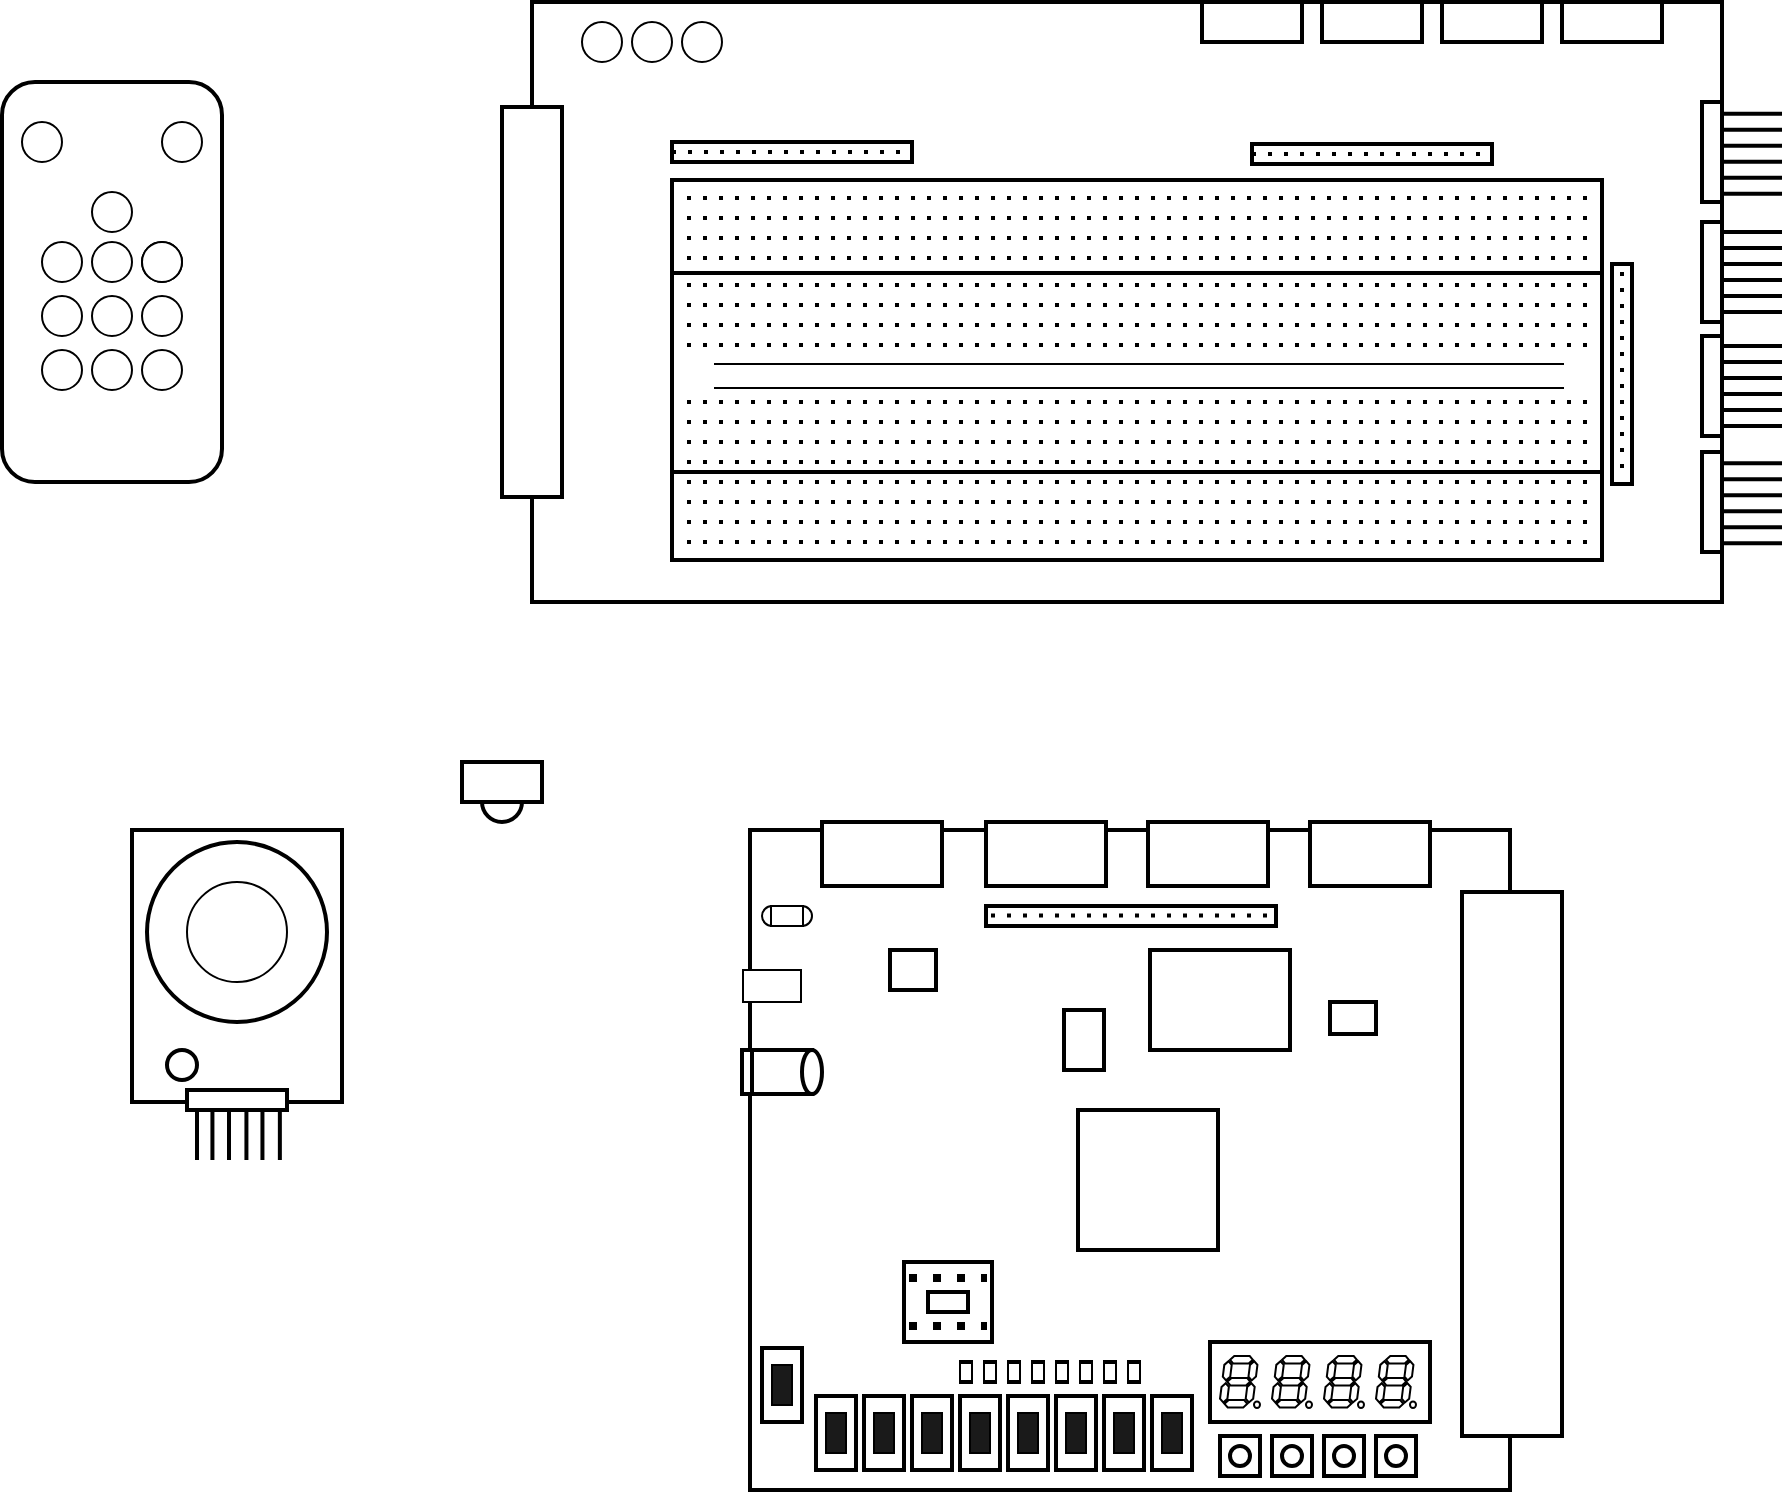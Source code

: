 <mxfile version="13.7.3" type="device" pages="4"><diagram id="9AZmnFY1PLq6B0fBrY1i" name="Components"><mxGraphModel dx="1422" dy="822" grid="1" gridSize="10" guides="1" tooltips="1" connect="1" arrows="1" fold="1" page="1" pageScale="1" pageWidth="850" pageHeight="1100" math="0" shadow="0"><root><mxCell id="0"/><mxCell id="1" parent="0"/><mxCell id="tXa_alrOoQikbZJJ1881-194" value="" style="group" parent="1" vertex="1" connectable="0"><mxGeometry x="330" y="480" width="40" height="30" as="geometry"/></mxCell><mxCell id="tXa_alrOoQikbZJJ1881-193" value="" style="ellipse;whiteSpace=wrap;html=1;aspect=fixed;strokeWidth=2;fillColor=#FFFFFF;" parent="tXa_alrOoQikbZJJ1881-194" vertex="1"><mxGeometry x="10" y="10" width="20" height="20" as="geometry"/></mxCell><mxCell id="tXa_alrOoQikbZJJ1881-192" value="" style="rounded=0;whiteSpace=wrap;html=1;strokeWidth=2;fillColor=#FFFFFF;" parent="tXa_alrOoQikbZJJ1881-194" vertex="1"><mxGeometry width="40" height="20" as="geometry"/></mxCell><mxCell id="tXa_alrOoQikbZJJ1881-195" value="" style="group" parent="1" vertex="1" connectable="0"><mxGeometry x="165" y="514" width="105" height="165" as="geometry"/></mxCell><mxCell id="tXa_alrOoQikbZJJ1881-181" value="" style="rounded=0;whiteSpace=wrap;html=1;strokeWidth=2;fillColor=#FFFFFF;" parent="tXa_alrOoQikbZJJ1881-195" vertex="1"><mxGeometry width="105" height="136" as="geometry"/></mxCell><mxCell id="tXa_alrOoQikbZJJ1881-182" value="" style="ellipse;whiteSpace=wrap;html=1;aspect=fixed;strokeWidth=2;fillColor=#FFFFFF;" parent="tXa_alrOoQikbZJJ1881-195" vertex="1"><mxGeometry x="7.5" y="6" width="90" height="90" as="geometry"/></mxCell><mxCell id="tXa_alrOoQikbZJJ1881-183" value="" style="ellipse;whiteSpace=wrap;html=1;aspect=fixed;strokeWidth=2;fillColor=#FFFFFF;" parent="tXa_alrOoQikbZJJ1881-195" vertex="1"><mxGeometry x="17.5" y="110" width="15" height="15" as="geometry"/></mxCell><mxCell id="tXa_alrOoQikbZJJ1881-186" value="" style="endArrow=none;html=1;strokeWidth=2;" parent="tXa_alrOoQikbZJJ1881-195" edge="1"><mxGeometry width="50" height="50" relative="1" as="geometry"><mxPoint x="32.5" y="165" as="sourcePoint"/><mxPoint x="32.5" y="135" as="targetPoint"/></mxGeometry></mxCell><mxCell id="tXa_alrOoQikbZJJ1881-187" value="" style="endArrow=none;html=1;strokeWidth=2;" parent="tXa_alrOoQikbZJJ1881-195" edge="1"><mxGeometry width="50" height="50" relative="1" as="geometry"><mxPoint x="40.21" y="165" as="sourcePoint"/><mxPoint x="40.21" y="135" as="targetPoint"/></mxGeometry></mxCell><mxCell id="tXa_alrOoQikbZJJ1881-188" value="" style="endArrow=none;html=1;strokeWidth=2;" parent="tXa_alrOoQikbZJJ1881-195" edge="1"><mxGeometry width="50" height="50" relative="1" as="geometry"><mxPoint x="48.5" y="165" as="sourcePoint"/><mxPoint x="48.5" y="135" as="targetPoint"/></mxGeometry></mxCell><mxCell id="tXa_alrOoQikbZJJ1881-189" value="" style="endArrow=none;html=1;strokeWidth=2;" parent="tXa_alrOoQikbZJJ1881-195" edge="1"><mxGeometry width="50" height="50" relative="1" as="geometry"><mxPoint x="57.21" y="165" as="sourcePoint"/><mxPoint x="57.21" y="135" as="targetPoint"/></mxGeometry></mxCell><mxCell id="tXa_alrOoQikbZJJ1881-190" value="" style="endArrow=none;html=1;strokeWidth=2;" parent="tXa_alrOoQikbZJJ1881-195" edge="1"><mxGeometry width="50" height="50" relative="1" as="geometry"><mxPoint x="65.22" y="165" as="sourcePoint"/><mxPoint x="65.22" y="135" as="targetPoint"/></mxGeometry></mxCell><mxCell id="tXa_alrOoQikbZJJ1881-191" value="" style="endArrow=none;html=1;strokeWidth=2;" parent="tXa_alrOoQikbZJJ1881-195" edge="1"><mxGeometry width="50" height="50" relative="1" as="geometry"><mxPoint x="73.93" y="165" as="sourcePoint"/><mxPoint x="73.93" y="135" as="targetPoint"/></mxGeometry></mxCell><mxCell id="tXa_alrOoQikbZJJ1881-184" value="" style="rounded=0;whiteSpace=wrap;html=1;strokeWidth=2;fillColor=#FFFFFF;" parent="tXa_alrOoQikbZJJ1881-195" vertex="1"><mxGeometry x="27.5" y="130" width="50" height="10" as="geometry"/></mxCell><mxCell id="Vay01E4meICxyLncu3od-1" value="" style="ellipse;whiteSpace=wrap;html=1;aspect=fixed;" vertex="1" parent="tXa_alrOoQikbZJJ1881-195"><mxGeometry x="27.5" y="26" width="50" height="50" as="geometry"/></mxCell><mxCell id="tXa_alrOoQikbZJJ1881-196" value="" style="group" parent="1" vertex="1" connectable="0"><mxGeometry x="100" y="140" width="110" height="200" as="geometry"/></mxCell><mxCell id="tXa_alrOoQikbZJJ1881-3" value="" style="rounded=1;whiteSpace=wrap;html=1;strokeWidth=2;" parent="tXa_alrOoQikbZJJ1881-196" vertex="1"><mxGeometry width="110" height="200" as="geometry"/></mxCell><mxCell id="tXa_alrOoQikbZJJ1881-4" value="" style="ellipse;whiteSpace=wrap;html=1;aspect=fixed;" parent="tXa_alrOoQikbZJJ1881-196" vertex="1"><mxGeometry x="10" y="20" width="20" height="20" as="geometry"/></mxCell><mxCell id="tXa_alrOoQikbZJJ1881-5" value="" style="ellipse;whiteSpace=wrap;html=1;aspect=fixed;" parent="tXa_alrOoQikbZJJ1881-196" vertex="1"><mxGeometry x="80" y="20" width="20" height="20" as="geometry"/></mxCell><mxCell id="tXa_alrOoQikbZJJ1881-6" value="" style="ellipse;whiteSpace=wrap;html=1;aspect=fixed;" parent="tXa_alrOoQikbZJJ1881-196" vertex="1"><mxGeometry x="45" y="80" width="20" height="20" as="geometry"/></mxCell><mxCell id="tXa_alrOoQikbZJJ1881-7" value="" style="ellipse;whiteSpace=wrap;html=1;aspect=fixed;" parent="tXa_alrOoQikbZJJ1881-196" vertex="1"><mxGeometry x="45" y="55" width="20" height="20" as="geometry"/></mxCell><mxCell id="tXa_alrOoQikbZJJ1881-8" value="" style="ellipse;whiteSpace=wrap;html=1;aspect=fixed;" parent="tXa_alrOoQikbZJJ1881-196" vertex="1"><mxGeometry x="20" y="80" width="20" height="20" as="geometry"/></mxCell><mxCell id="tXa_alrOoQikbZJJ1881-9" value="" style="ellipse;whiteSpace=wrap;html=1;aspect=fixed;" parent="tXa_alrOoQikbZJJ1881-196" vertex="1"><mxGeometry x="70" y="80" width="20" height="20" as="geometry"/></mxCell><mxCell id="tXa_alrOoQikbZJJ1881-10" value="" style="ellipse;whiteSpace=wrap;html=1;aspect=fixed;" parent="tXa_alrOoQikbZJJ1881-196" vertex="1"><mxGeometry x="70" y="80" width="20" height="20" as="geometry"/></mxCell><mxCell id="tXa_alrOoQikbZJJ1881-11" value="" style="ellipse;whiteSpace=wrap;html=1;aspect=fixed;" parent="tXa_alrOoQikbZJJ1881-196" vertex="1"><mxGeometry x="45" y="107" width="20" height="20" as="geometry"/></mxCell><mxCell id="tXa_alrOoQikbZJJ1881-12" value="" style="ellipse;whiteSpace=wrap;html=1;aspect=fixed;" parent="tXa_alrOoQikbZJJ1881-196" vertex="1"><mxGeometry x="20" y="107" width="20" height="20" as="geometry"/></mxCell><mxCell id="tXa_alrOoQikbZJJ1881-13" value="" style="ellipse;whiteSpace=wrap;html=1;aspect=fixed;" parent="tXa_alrOoQikbZJJ1881-196" vertex="1"><mxGeometry x="70" y="107" width="20" height="20" as="geometry"/></mxCell><mxCell id="tXa_alrOoQikbZJJ1881-14" value="" style="ellipse;whiteSpace=wrap;html=1;aspect=fixed;" parent="tXa_alrOoQikbZJJ1881-196" vertex="1"><mxGeometry x="20" y="134" width="20" height="20" as="geometry"/></mxCell><mxCell id="tXa_alrOoQikbZJJ1881-15" value="" style="ellipse;whiteSpace=wrap;html=1;aspect=fixed;" parent="tXa_alrOoQikbZJJ1881-196" vertex="1"><mxGeometry x="45" y="134" width="20" height="20" as="geometry"/></mxCell><mxCell id="tXa_alrOoQikbZJJ1881-16" value="" style="ellipse;whiteSpace=wrap;html=1;aspect=fixed;" parent="tXa_alrOoQikbZJJ1881-196" vertex="1"><mxGeometry x="70" y="134" width="20" height="20" as="geometry"/></mxCell><mxCell id="tXa_alrOoQikbZJJ1881-197" value="" style="group" parent="1" vertex="1" connectable="0"><mxGeometry x="350" y="100" width="640" height="300" as="geometry"/></mxCell><mxCell id="tXa_alrOoQikbZJJ1881-17" value="" style="rounded=0;whiteSpace=wrap;html=1;strokeWidth=2;" parent="tXa_alrOoQikbZJJ1881-197" vertex="1"><mxGeometry x="15" width="595" height="300" as="geometry"/></mxCell><mxCell id="tXa_alrOoQikbZJJ1881-18" value="" style="rounded=0;whiteSpace=wrap;html=1;strokeWidth=2;" parent="tXa_alrOoQikbZJJ1881-197" vertex="1"><mxGeometry y="52.5" width="30" height="195" as="geometry"/></mxCell><mxCell id="tXa_alrOoQikbZJJ1881-19" value="" style="ellipse;whiteSpace=wrap;html=1;aspect=fixed;" parent="tXa_alrOoQikbZJJ1881-197" vertex="1"><mxGeometry x="40" y="10" width="20" height="20" as="geometry"/></mxCell><mxCell id="tXa_alrOoQikbZJJ1881-20" value="" style="ellipse;whiteSpace=wrap;html=1;aspect=fixed;" parent="tXa_alrOoQikbZJJ1881-197" vertex="1"><mxGeometry x="65" y="10" width="20" height="20" as="geometry"/></mxCell><mxCell id="tXa_alrOoQikbZJJ1881-21" value="" style="ellipse;whiteSpace=wrap;html=1;aspect=fixed;" parent="tXa_alrOoQikbZJJ1881-197" vertex="1"><mxGeometry x="90" y="10" width="20" height="20" as="geometry"/></mxCell><mxCell id="tXa_alrOoQikbZJJ1881-22" value="" style="rounded=0;whiteSpace=wrap;html=1;strokeWidth=2;" parent="tXa_alrOoQikbZJJ1881-197" vertex="1"><mxGeometry x="85" y="89" width="465" height="190" as="geometry"/></mxCell><mxCell id="tXa_alrOoQikbZJJ1881-23" value="" style="endArrow=none;html=1;" parent="tXa_alrOoQikbZJJ1881-197" edge="1"><mxGeometry width="50" height="50" relative="1" as="geometry"><mxPoint x="106" y="181" as="sourcePoint"/><mxPoint x="531" y="181" as="targetPoint"/></mxGeometry></mxCell><mxCell id="tXa_alrOoQikbZJJ1881-24" value="" style="endArrow=none;html=1;" parent="tXa_alrOoQikbZJJ1881-197" edge="1"><mxGeometry width="50" height="50" relative="1" as="geometry"><mxPoint x="106" y="193" as="sourcePoint"/><mxPoint x="531" y="193" as="targetPoint"/></mxGeometry></mxCell><mxCell id="tXa_alrOoQikbZJJ1881-25" value="" style="endArrow=none;dashed=1;html=1;dashPattern=1 3;strokeWidth=2;" parent="tXa_alrOoQikbZJJ1881-197" edge="1"><mxGeometry width="50" height="50" relative="1" as="geometry"><mxPoint x="92.5" y="98" as="sourcePoint"/><mxPoint x="542.5" y="98" as="targetPoint"/></mxGeometry></mxCell><mxCell id="tXa_alrOoQikbZJJ1881-26" value="" style="endArrow=none;dashed=1;html=1;dashPattern=1 3;strokeWidth=2;" parent="tXa_alrOoQikbZJJ1881-197" edge="1"><mxGeometry width="50" height="50" relative="1" as="geometry"><mxPoint x="92.5" y="108" as="sourcePoint"/><mxPoint x="542.5" y="108" as="targetPoint"/></mxGeometry></mxCell><mxCell id="tXa_alrOoQikbZJJ1881-27" value="" style="endArrow=none;dashed=1;html=1;dashPattern=1 3;strokeWidth=2;" parent="tXa_alrOoQikbZJJ1881-197" edge="1"><mxGeometry width="50" height="50" relative="1" as="geometry"><mxPoint x="92.5" y="118" as="sourcePoint"/><mxPoint x="542.5" y="118" as="targetPoint"/></mxGeometry></mxCell><mxCell id="tXa_alrOoQikbZJJ1881-28" value="" style="endArrow=none;dashed=1;html=1;dashPattern=1 3;strokeWidth=2;" parent="tXa_alrOoQikbZJJ1881-197" edge="1"><mxGeometry width="50" height="50" relative="1" as="geometry"><mxPoint x="92.5" y="128" as="sourcePoint"/><mxPoint x="542.5" y="128" as="targetPoint"/></mxGeometry></mxCell><mxCell id="tXa_alrOoQikbZJJ1881-29" value="" style="endArrow=none;dashed=1;html=1;dashPattern=1 3;strokeWidth=2;" parent="tXa_alrOoQikbZJJ1881-197" edge="1"><mxGeometry width="50" height="50" relative="1" as="geometry"><mxPoint x="92.5" y="240" as="sourcePoint"/><mxPoint x="542.5" y="240" as="targetPoint"/></mxGeometry></mxCell><mxCell id="tXa_alrOoQikbZJJ1881-30" value="" style="endArrow=none;dashed=1;html=1;dashPattern=1 3;strokeWidth=2;" parent="tXa_alrOoQikbZJJ1881-197" edge="1"><mxGeometry width="50" height="50" relative="1" as="geometry"><mxPoint x="92.5" y="250" as="sourcePoint"/><mxPoint x="542.5" y="250" as="targetPoint"/></mxGeometry></mxCell><mxCell id="tXa_alrOoQikbZJJ1881-31" value="" style="endArrow=none;dashed=1;html=1;dashPattern=1 3;strokeWidth=2;" parent="tXa_alrOoQikbZJJ1881-197" edge="1"><mxGeometry width="50" height="50" relative="1" as="geometry"><mxPoint x="92.5" y="260" as="sourcePoint"/><mxPoint x="542.5" y="260" as="targetPoint"/></mxGeometry></mxCell><mxCell id="tXa_alrOoQikbZJJ1881-32" value="" style="endArrow=none;dashed=1;html=1;dashPattern=1 3;strokeWidth=2;" parent="tXa_alrOoQikbZJJ1881-197" edge="1"><mxGeometry width="50" height="50" relative="1" as="geometry"><mxPoint x="92.5" y="270" as="sourcePoint"/><mxPoint x="542.5" y="270" as="targetPoint"/></mxGeometry></mxCell><mxCell id="tXa_alrOoQikbZJJ1881-33" value="" style="endArrow=none;dashed=1;html=1;dashPattern=1 3;strokeWidth=2;" parent="tXa_alrOoQikbZJJ1881-197" edge="1"><mxGeometry width="50" height="50" relative="1" as="geometry"><mxPoint x="92.5" y="141.5" as="sourcePoint"/><mxPoint x="542.5" y="141.5" as="targetPoint"/></mxGeometry></mxCell><mxCell id="tXa_alrOoQikbZJJ1881-34" value="" style="endArrow=none;dashed=1;html=1;dashPattern=1 3;strokeWidth=2;" parent="tXa_alrOoQikbZJJ1881-197" edge="1"><mxGeometry width="50" height="50" relative="1" as="geometry"><mxPoint x="92.5" y="151.5" as="sourcePoint"/><mxPoint x="542.5" y="151.5" as="targetPoint"/></mxGeometry></mxCell><mxCell id="tXa_alrOoQikbZJJ1881-35" value="" style="endArrow=none;dashed=1;html=1;dashPattern=1 3;strokeWidth=2;" parent="tXa_alrOoQikbZJJ1881-197" edge="1"><mxGeometry width="50" height="50" relative="1" as="geometry"><mxPoint x="92.5" y="161.5" as="sourcePoint"/><mxPoint x="542.5" y="161.5" as="targetPoint"/></mxGeometry></mxCell><mxCell id="tXa_alrOoQikbZJJ1881-36" value="" style="endArrow=none;dashed=1;html=1;dashPattern=1 3;strokeWidth=2;" parent="tXa_alrOoQikbZJJ1881-197" edge="1"><mxGeometry width="50" height="50" relative="1" as="geometry"><mxPoint x="92.5" y="171.5" as="sourcePoint"/><mxPoint x="542.5" y="171.5" as="targetPoint"/></mxGeometry></mxCell><mxCell id="tXa_alrOoQikbZJJ1881-37" value="" style="endArrow=none;dashed=1;html=1;dashPattern=1 3;strokeWidth=2;" parent="tXa_alrOoQikbZJJ1881-197" edge="1"><mxGeometry width="50" height="50" relative="1" as="geometry"><mxPoint x="92.5" y="200" as="sourcePoint"/><mxPoint x="542.5" y="200" as="targetPoint"/></mxGeometry></mxCell><mxCell id="tXa_alrOoQikbZJJ1881-38" value="" style="endArrow=none;dashed=1;html=1;dashPattern=1 3;strokeWidth=2;" parent="tXa_alrOoQikbZJJ1881-197" edge="1"><mxGeometry width="50" height="50" relative="1" as="geometry"><mxPoint x="92.5" y="210" as="sourcePoint"/><mxPoint x="542.5" y="210" as="targetPoint"/></mxGeometry></mxCell><mxCell id="tXa_alrOoQikbZJJ1881-39" value="" style="endArrow=none;dashed=1;html=1;dashPattern=1 3;strokeWidth=2;" parent="tXa_alrOoQikbZJJ1881-197" edge="1"><mxGeometry width="50" height="50" relative="1" as="geometry"><mxPoint x="92.5" y="220" as="sourcePoint"/><mxPoint x="542.5" y="220" as="targetPoint"/></mxGeometry></mxCell><mxCell id="tXa_alrOoQikbZJJ1881-40" value="" style="endArrow=none;dashed=1;html=1;dashPattern=1 3;strokeWidth=2;" parent="tXa_alrOoQikbZJJ1881-197" edge="1"><mxGeometry width="50" height="50" relative="1" as="geometry"><mxPoint x="92.5" y="230" as="sourcePoint"/><mxPoint x="542.5" y="230" as="targetPoint"/></mxGeometry></mxCell><mxCell id="tXa_alrOoQikbZJJ1881-41" value="" style="endArrow=none;html=1;strokeWidth=2;endSize=6;" parent="tXa_alrOoQikbZJJ1881-197" edge="1"><mxGeometry width="50" height="50" relative="1" as="geometry"><mxPoint x="85" y="135.5" as="sourcePoint"/><mxPoint x="550" y="135.5" as="targetPoint"/></mxGeometry></mxCell><mxCell id="tXa_alrOoQikbZJJ1881-42" value="" style="endArrow=none;html=1;strokeWidth=2;endSize=6;" parent="tXa_alrOoQikbZJJ1881-197" edge="1"><mxGeometry width="50" height="50" relative="1" as="geometry"><mxPoint x="85" y="235" as="sourcePoint"/><mxPoint x="550" y="235" as="targetPoint"/></mxGeometry></mxCell><mxCell id="tXa_alrOoQikbZJJ1881-43" value="" style="rounded=0;whiteSpace=wrap;html=1;strokeWidth=2;" parent="tXa_alrOoQikbZJJ1881-197" vertex="1"><mxGeometry x="350" width="50" height="20" as="geometry"/></mxCell><mxCell id="tXa_alrOoQikbZJJ1881-44" value="" style="rounded=0;whiteSpace=wrap;html=1;strokeWidth=2;" parent="tXa_alrOoQikbZJJ1881-197" vertex="1"><mxGeometry x="410" width="50" height="20" as="geometry"/></mxCell><mxCell id="tXa_alrOoQikbZJJ1881-45" value="" style="rounded=0;whiteSpace=wrap;html=1;strokeWidth=2;" parent="tXa_alrOoQikbZJJ1881-197" vertex="1"><mxGeometry x="470" width="50" height="20" as="geometry"/></mxCell><mxCell id="tXa_alrOoQikbZJJ1881-46" value="" style="rounded=0;whiteSpace=wrap;html=1;strokeWidth=2;" parent="tXa_alrOoQikbZJJ1881-197" vertex="1"><mxGeometry x="530" width="50" height="20" as="geometry"/></mxCell><mxCell id="tXa_alrOoQikbZJJ1881-47" value="" style="rounded=0;whiteSpace=wrap;html=1;strokeWidth=2;" parent="tXa_alrOoQikbZJJ1881-197" vertex="1"><mxGeometry x="85" y="70" width="120" height="10" as="geometry"/></mxCell><mxCell id="tXa_alrOoQikbZJJ1881-48" value="" style="endArrow=none;dashed=1;html=1;dashPattern=1 3;strokeWidth=2;" parent="tXa_alrOoQikbZJJ1881-197" edge="1"><mxGeometry width="50" height="50" relative="1" as="geometry"><mxPoint x="85" y="75" as="sourcePoint"/><mxPoint x="205" y="75" as="targetPoint"/></mxGeometry></mxCell><mxCell id="tXa_alrOoQikbZJJ1881-49" value="" style="rounded=0;whiteSpace=wrap;html=1;strokeWidth=2;" parent="tXa_alrOoQikbZJJ1881-197" vertex="1"><mxGeometry x="375" y="71" width="120" height="10" as="geometry"/></mxCell><mxCell id="tXa_alrOoQikbZJJ1881-50" value="" style="endArrow=none;dashed=1;html=1;dashPattern=1 3;strokeWidth=2;" parent="tXa_alrOoQikbZJJ1881-197" edge="1"><mxGeometry width="50" height="50" relative="1" as="geometry"><mxPoint x="375" y="76" as="sourcePoint"/><mxPoint x="495" y="76" as="targetPoint"/></mxGeometry></mxCell><mxCell id="tXa_alrOoQikbZJJ1881-53" value="" style="rounded=0;whiteSpace=wrap;html=1;strokeWidth=2;" parent="tXa_alrOoQikbZJJ1881-197" vertex="1"><mxGeometry x="555" y="131" width="10" height="110" as="geometry"/></mxCell><mxCell id="tXa_alrOoQikbZJJ1881-54" value="" style="endArrow=none;dashed=1;html=1;dashPattern=1 3;strokeWidth=2;" parent="tXa_alrOoQikbZJJ1881-197" edge="1"><mxGeometry width="50" height="50" relative="1" as="geometry"><mxPoint x="560" y="135" as="sourcePoint"/><mxPoint x="560" y="235" as="targetPoint"/></mxGeometry></mxCell><mxCell id="tXa_alrOoQikbZJJ1881-55" value="" style="rounded=0;whiteSpace=wrap;html=1;strokeWidth=2;" parent="tXa_alrOoQikbZJJ1881-197" vertex="1"><mxGeometry x="600" y="50" width="10" height="50" as="geometry"/></mxCell><mxCell id="tXa_alrOoQikbZJJ1881-56" value="" style="rounded=0;whiteSpace=wrap;html=1;strokeWidth=2;" parent="tXa_alrOoQikbZJJ1881-197" vertex="1"><mxGeometry x="600" y="110" width="10" height="50" as="geometry"/></mxCell><mxCell id="tXa_alrOoQikbZJJ1881-57" value="" style="rounded=0;whiteSpace=wrap;html=1;strokeWidth=2;" parent="tXa_alrOoQikbZJJ1881-197" vertex="1"><mxGeometry x="600" y="167" width="10" height="50" as="geometry"/></mxCell><mxCell id="tXa_alrOoQikbZJJ1881-58" value="" style="rounded=0;whiteSpace=wrap;html=1;strokeWidth=2;" parent="tXa_alrOoQikbZJJ1881-197" vertex="1"><mxGeometry x="600" y="225" width="10" height="50" as="geometry"/></mxCell><mxCell id="tXa_alrOoQikbZJJ1881-64" value="" style="endArrow=none;html=1;strokeWidth=2;" parent="tXa_alrOoQikbZJJ1881-197" edge="1"><mxGeometry width="50" height="50" relative="1" as="geometry"><mxPoint x="610" y="230.66" as="sourcePoint"/><mxPoint x="640" y="230.66" as="targetPoint"/></mxGeometry></mxCell><mxCell id="tXa_alrOoQikbZJJ1881-65" value="" style="endArrow=none;html=1;strokeWidth=2;" parent="tXa_alrOoQikbZJJ1881-197" edge="1"><mxGeometry width="50" height="50" relative="1" as="geometry"><mxPoint x="610" y="238.66" as="sourcePoint"/><mxPoint x="640" y="238.66" as="targetPoint"/></mxGeometry></mxCell><mxCell id="tXa_alrOoQikbZJJ1881-66" value="" style="endArrow=none;html=1;strokeWidth=2;" parent="tXa_alrOoQikbZJJ1881-197" edge="1"><mxGeometry width="50" height="50" relative="1" as="geometry"><mxPoint x="610" y="246.66" as="sourcePoint"/><mxPoint x="640" y="246.66" as="targetPoint"/></mxGeometry></mxCell><mxCell id="tXa_alrOoQikbZJJ1881-67" value="" style="endArrow=none;html=1;strokeWidth=2;" parent="tXa_alrOoQikbZJJ1881-197" edge="1"><mxGeometry width="50" height="50" relative="1" as="geometry"><mxPoint x="610" y="254.66" as="sourcePoint"/><mxPoint x="640" y="254.66" as="targetPoint"/></mxGeometry></mxCell><mxCell id="tXa_alrOoQikbZJJ1881-69" value="" style="endArrow=none;html=1;strokeWidth=2;" parent="tXa_alrOoQikbZJJ1881-197" edge="1"><mxGeometry width="50" height="50" relative="1" as="geometry"><mxPoint x="610" y="262.66" as="sourcePoint"/><mxPoint x="640" y="262.66" as="targetPoint"/></mxGeometry></mxCell><mxCell id="tXa_alrOoQikbZJJ1881-70" value="" style="endArrow=none;html=1;strokeWidth=2;" parent="tXa_alrOoQikbZJJ1881-197" edge="1"><mxGeometry width="50" height="50" relative="1" as="geometry"><mxPoint x="610" y="270.66" as="sourcePoint"/><mxPoint x="640" y="270.66" as="targetPoint"/></mxGeometry></mxCell><mxCell id="tXa_alrOoQikbZJJ1881-71" value="" style="endArrow=none;html=1;strokeWidth=2;" parent="tXa_alrOoQikbZJJ1881-197" edge="1"><mxGeometry width="50" height="50" relative="1" as="geometry"><mxPoint x="610" y="172" as="sourcePoint"/><mxPoint x="640" y="172" as="targetPoint"/></mxGeometry></mxCell><mxCell id="tXa_alrOoQikbZJJ1881-72" value="" style="endArrow=none;html=1;strokeWidth=2;" parent="tXa_alrOoQikbZJJ1881-197" edge="1"><mxGeometry width="50" height="50" relative="1" as="geometry"><mxPoint x="610" y="180" as="sourcePoint"/><mxPoint x="640" y="180" as="targetPoint"/></mxGeometry></mxCell><mxCell id="tXa_alrOoQikbZJJ1881-73" value="" style="endArrow=none;html=1;strokeWidth=2;" parent="tXa_alrOoQikbZJJ1881-197" edge="1"><mxGeometry width="50" height="50" relative="1" as="geometry"><mxPoint x="610" y="188" as="sourcePoint"/><mxPoint x="640" y="188" as="targetPoint"/></mxGeometry></mxCell><mxCell id="tXa_alrOoQikbZJJ1881-74" value="" style="endArrow=none;html=1;strokeWidth=2;" parent="tXa_alrOoQikbZJJ1881-197" edge="1"><mxGeometry width="50" height="50" relative="1" as="geometry"><mxPoint x="610" y="196" as="sourcePoint"/><mxPoint x="640" y="196" as="targetPoint"/></mxGeometry></mxCell><mxCell id="tXa_alrOoQikbZJJ1881-75" value="" style="endArrow=none;html=1;strokeWidth=2;" parent="tXa_alrOoQikbZJJ1881-197" edge="1"><mxGeometry width="50" height="50" relative="1" as="geometry"><mxPoint x="610" y="204" as="sourcePoint"/><mxPoint x="640" y="204" as="targetPoint"/></mxGeometry></mxCell><mxCell id="tXa_alrOoQikbZJJ1881-76" value="" style="endArrow=none;html=1;strokeWidth=2;" parent="tXa_alrOoQikbZJJ1881-197" edge="1"><mxGeometry width="50" height="50" relative="1" as="geometry"><mxPoint x="610" y="212" as="sourcePoint"/><mxPoint x="640" y="212" as="targetPoint"/></mxGeometry></mxCell><mxCell id="tXa_alrOoQikbZJJ1881-77" value="" style="endArrow=none;html=1;strokeWidth=2;" parent="tXa_alrOoQikbZJJ1881-197" edge="1"><mxGeometry width="50" height="50" relative="1" as="geometry"><mxPoint x="610" y="115" as="sourcePoint"/><mxPoint x="640" y="115" as="targetPoint"/></mxGeometry></mxCell><mxCell id="tXa_alrOoQikbZJJ1881-78" value="" style="endArrow=none;html=1;strokeWidth=2;" parent="tXa_alrOoQikbZJJ1881-197" edge="1"><mxGeometry width="50" height="50" relative="1" as="geometry"><mxPoint x="610" y="123" as="sourcePoint"/><mxPoint x="640" y="123" as="targetPoint"/></mxGeometry></mxCell><mxCell id="tXa_alrOoQikbZJJ1881-79" value="" style="endArrow=none;html=1;strokeWidth=2;" parent="tXa_alrOoQikbZJJ1881-197" edge="1"><mxGeometry width="50" height="50" relative="1" as="geometry"><mxPoint x="610" y="131" as="sourcePoint"/><mxPoint x="640" y="131" as="targetPoint"/></mxGeometry></mxCell><mxCell id="tXa_alrOoQikbZJJ1881-80" value="" style="endArrow=none;html=1;strokeWidth=2;" parent="tXa_alrOoQikbZJJ1881-197" edge="1"><mxGeometry width="50" height="50" relative="1" as="geometry"><mxPoint x="610" y="139" as="sourcePoint"/><mxPoint x="640" y="139" as="targetPoint"/></mxGeometry></mxCell><mxCell id="tXa_alrOoQikbZJJ1881-81" value="" style="endArrow=none;html=1;strokeWidth=2;" parent="tXa_alrOoQikbZJJ1881-197" edge="1"><mxGeometry width="50" height="50" relative="1" as="geometry"><mxPoint x="610" y="147" as="sourcePoint"/><mxPoint x="640" y="147" as="targetPoint"/></mxGeometry></mxCell><mxCell id="tXa_alrOoQikbZJJ1881-82" value="" style="endArrow=none;html=1;strokeWidth=2;" parent="tXa_alrOoQikbZJJ1881-197" edge="1"><mxGeometry width="50" height="50" relative="1" as="geometry"><mxPoint x="610" y="155" as="sourcePoint"/><mxPoint x="640" y="155" as="targetPoint"/></mxGeometry></mxCell><mxCell id="tXa_alrOoQikbZJJ1881-83" value="" style="endArrow=none;html=1;strokeWidth=2;" parent="tXa_alrOoQikbZJJ1881-197" edge="1"><mxGeometry width="50" height="50" relative="1" as="geometry"><mxPoint x="610" y="55.83" as="sourcePoint"/><mxPoint x="640" y="55.83" as="targetPoint"/></mxGeometry></mxCell><mxCell id="tXa_alrOoQikbZJJ1881-84" value="" style="endArrow=none;html=1;strokeWidth=2;" parent="tXa_alrOoQikbZJJ1881-197" edge="1"><mxGeometry width="50" height="50" relative="1" as="geometry"><mxPoint x="610" y="63.83" as="sourcePoint"/><mxPoint x="640" y="63.83" as="targetPoint"/></mxGeometry></mxCell><mxCell id="tXa_alrOoQikbZJJ1881-85" value="" style="endArrow=none;html=1;strokeWidth=2;" parent="tXa_alrOoQikbZJJ1881-197" edge="1"><mxGeometry width="50" height="50" relative="1" as="geometry"><mxPoint x="610" y="71.83" as="sourcePoint"/><mxPoint x="640" y="71.83" as="targetPoint"/></mxGeometry></mxCell><mxCell id="tXa_alrOoQikbZJJ1881-86" value="" style="endArrow=none;html=1;strokeWidth=2;" parent="tXa_alrOoQikbZJJ1881-197" edge="1"><mxGeometry width="50" height="50" relative="1" as="geometry"><mxPoint x="610" y="79.83" as="sourcePoint"/><mxPoint x="640" y="79.83" as="targetPoint"/></mxGeometry></mxCell><mxCell id="tXa_alrOoQikbZJJ1881-87" value="" style="endArrow=none;html=1;strokeWidth=2;" parent="tXa_alrOoQikbZJJ1881-197" edge="1"><mxGeometry width="50" height="50" relative="1" as="geometry"><mxPoint x="610" y="87.83" as="sourcePoint"/><mxPoint x="640" y="87.83" as="targetPoint"/></mxGeometry></mxCell><mxCell id="tXa_alrOoQikbZJJ1881-88" value="" style="endArrow=none;html=1;strokeWidth=2;" parent="tXa_alrOoQikbZJJ1881-197" edge="1"><mxGeometry width="50" height="50" relative="1" as="geometry"><mxPoint x="610" y="95.83" as="sourcePoint"/><mxPoint x="640" y="95.83" as="targetPoint"/></mxGeometry></mxCell><mxCell id="sGymh8Shc3EywxP6117h-5" value="" style="group" parent="1" vertex="1" connectable="0"><mxGeometry x="470" y="510" width="410" height="334" as="geometry"/></mxCell><mxCell id="tXa_alrOoQikbZJJ1881-198" value="" style="group" parent="sGymh8Shc3EywxP6117h-5" vertex="1" connectable="0"><mxGeometry width="410" height="334" as="geometry"/></mxCell><mxCell id="tXa_alrOoQikbZJJ1881-90" value="" style="rounded=0;whiteSpace=wrap;html=1;strokeWidth=2;" parent="tXa_alrOoQikbZJJ1881-198" vertex="1"><mxGeometry x="4" y="4" width="380" height="330" as="geometry"/></mxCell><mxCell id="tXa_alrOoQikbZJJ1881-91" value="" style="rounded=0;whiteSpace=wrap;html=1;strokeWidth=2;" parent="tXa_alrOoQikbZJJ1881-198" vertex="1"><mxGeometry x="40" width="60" height="32" as="geometry"/></mxCell><mxCell id="tXa_alrOoQikbZJJ1881-95" value="" style="rounded=0;whiteSpace=wrap;html=1;strokeWidth=2;" parent="tXa_alrOoQikbZJJ1881-198" vertex="1"><mxGeometry x="122" width="60" height="32" as="geometry"/></mxCell><mxCell id="tXa_alrOoQikbZJJ1881-96" value="" style="rounded=0;whiteSpace=wrap;html=1;strokeWidth=2;" parent="tXa_alrOoQikbZJJ1881-198" vertex="1"><mxGeometry x="284" width="60" height="32" as="geometry"/></mxCell><mxCell id="tXa_alrOoQikbZJJ1881-97" value="" style="rounded=0;whiteSpace=wrap;html=1;strokeWidth=2;" parent="tXa_alrOoQikbZJJ1881-198" vertex="1"><mxGeometry x="203" width="60" height="32" as="geometry"/></mxCell><mxCell id="tXa_alrOoQikbZJJ1881-98" value="" style="rounded=0;whiteSpace=wrap;html=1;strokeWidth=2;" parent="tXa_alrOoQikbZJJ1881-198" vertex="1"><mxGeometry x="168" y="144" width="70" height="70" as="geometry"/></mxCell><mxCell id="tXa_alrOoQikbZJJ1881-99" value="" style="rounded=0;whiteSpace=wrap;html=1;strokeWidth=2;" parent="tXa_alrOoQikbZJJ1881-198" vertex="1"><mxGeometry x="122" y="42" width="145" height="10" as="geometry"/></mxCell><mxCell id="tXa_alrOoQikbZJJ1881-100" value="" style="endArrow=none;dashed=1;html=1;dashPattern=1 3;strokeWidth=2;" parent="tXa_alrOoQikbZJJ1881-198" edge="1"><mxGeometry width="50" height="50" relative="1" as="geometry"><mxPoint x="124.5" y="46.76" as="sourcePoint"/><mxPoint x="264.5" y="46.76" as="targetPoint"/></mxGeometry></mxCell><mxCell id="tXa_alrOoQikbZJJ1881-101" value="" style="rounded=0;whiteSpace=wrap;html=1;strokeWidth=2;" parent="tXa_alrOoQikbZJJ1881-198" vertex="1"><mxGeometry x="204" y="64" width="70" height="50" as="geometry"/></mxCell><mxCell id="tXa_alrOoQikbZJJ1881-120" value="" style="rounded=0;whiteSpace=wrap;html=1;strokeWidth=2;" parent="tXa_alrOoQikbZJJ1881-198" vertex="1"><mxGeometry x="10" y="263" width="20" height="37" as="geometry"/></mxCell><mxCell id="tXa_alrOoQikbZJJ1881-121" value="" style="rounded=0;whiteSpace=wrap;html=1;strokeWidth=2;" parent="tXa_alrOoQikbZJJ1881-198" vertex="1"><mxGeometry x="37" y="287" width="20" height="37" as="geometry"/></mxCell><mxCell id="tXa_alrOoQikbZJJ1881-122" value="" style="rounded=0;whiteSpace=wrap;html=1;strokeWidth=2;" parent="tXa_alrOoQikbZJJ1881-198" vertex="1"><mxGeometry x="61" y="287" width="20" height="37" as="geometry"/></mxCell><mxCell id="tXa_alrOoQikbZJJ1881-123" value="" style="rounded=0;whiteSpace=wrap;html=1;strokeWidth=2;" parent="tXa_alrOoQikbZJJ1881-198" vertex="1"><mxGeometry x="85" y="287" width="20" height="37" as="geometry"/></mxCell><mxCell id="tXa_alrOoQikbZJJ1881-124" value="" style="rounded=0;whiteSpace=wrap;html=1;strokeWidth=2;" parent="tXa_alrOoQikbZJJ1881-198" vertex="1"><mxGeometry x="109" y="287" width="20" height="37" as="geometry"/></mxCell><mxCell id="tXa_alrOoQikbZJJ1881-125" value="" style="rounded=0;whiteSpace=wrap;html=1;strokeWidth=2;" parent="tXa_alrOoQikbZJJ1881-198" vertex="1"><mxGeometry x="133" y="287" width="20" height="37" as="geometry"/></mxCell><mxCell id="tXa_alrOoQikbZJJ1881-126" value="" style="rounded=0;whiteSpace=wrap;html=1;strokeWidth=2;" parent="tXa_alrOoQikbZJJ1881-198" vertex="1"><mxGeometry x="157" y="287" width="20" height="37" as="geometry"/></mxCell><mxCell id="tXa_alrOoQikbZJJ1881-127" value="" style="rounded=0;whiteSpace=wrap;html=1;strokeWidth=2;" parent="tXa_alrOoQikbZJJ1881-198" vertex="1"><mxGeometry x="181" y="287" width="20" height="37" as="geometry"/></mxCell><mxCell id="tXa_alrOoQikbZJJ1881-128" value="" style="rounded=0;whiteSpace=wrap;html=1;strokeWidth=2;" parent="tXa_alrOoQikbZJJ1881-198" vertex="1"><mxGeometry x="205" y="287" width="20" height="37" as="geometry"/></mxCell><mxCell id="tXa_alrOoQikbZJJ1881-130" value="" style="rounded=0;whiteSpace=wrap;html=1;strokeWidth=2;" parent="tXa_alrOoQikbZJJ1881-198" vertex="1"><mxGeometry x="360" y="35" width="50" height="272" as="geometry"/></mxCell><mxCell id="tXa_alrOoQikbZJJ1881-131" value="" style="rounded=0;whiteSpace=wrap;html=1;strokeWidth=2;" parent="tXa_alrOoQikbZJJ1881-198" vertex="1"><mxGeometry x="161" y="94" width="20" height="30" as="geometry"/></mxCell><mxCell id="tXa_alrOoQikbZJJ1881-132" value="" style="rounded=0;whiteSpace=wrap;html=1;strokeWidth=2;" parent="tXa_alrOoQikbZJJ1881-198" vertex="1"><mxGeometry x="74" y="64" width="23" height="20" as="geometry"/></mxCell><mxCell id="tXa_alrOoQikbZJJ1881-133" value="" style="rounded=0;whiteSpace=wrap;html=1;strokeWidth=2;" parent="tXa_alrOoQikbZJJ1881-198" vertex="1"><mxGeometry x="294" y="90" width="23" height="16" as="geometry"/></mxCell><mxCell id="tXa_alrOoQikbZJJ1881-134" value="" style="rounded=0;whiteSpace=wrap;html=1;strokeWidth=2;" parent="tXa_alrOoQikbZJJ1881-198" vertex="1"><mxGeometry x="234" y="260" width="110" height="40" as="geometry"/></mxCell><mxCell id="tXa_alrOoQikbZJJ1881-135" value="" style="whiteSpace=wrap;html=1;aspect=fixed;strokeWidth=2;" parent="tXa_alrOoQikbZJJ1881-198" vertex="1"><mxGeometry x="239" y="307" width="20" height="20" as="geometry"/></mxCell><mxCell id="tXa_alrOoQikbZJJ1881-136" value="" style="ellipse;whiteSpace=wrap;html=1;aspect=fixed;strokeWidth=2;" parent="tXa_alrOoQikbZJJ1881-198" vertex="1"><mxGeometry x="244" y="312" width="10" height="10" as="geometry"/></mxCell><mxCell id="tXa_alrOoQikbZJJ1881-137" value="" style="whiteSpace=wrap;html=1;aspect=fixed;strokeWidth=2;" parent="tXa_alrOoQikbZJJ1881-198" vertex="1"><mxGeometry x="265" y="307" width="20" height="20" as="geometry"/></mxCell><mxCell id="tXa_alrOoQikbZJJ1881-138" value="" style="ellipse;whiteSpace=wrap;html=1;aspect=fixed;strokeWidth=2;" parent="tXa_alrOoQikbZJJ1881-198" vertex="1"><mxGeometry x="270" y="312" width="10" height="10" as="geometry"/></mxCell><mxCell id="tXa_alrOoQikbZJJ1881-139" value="" style="whiteSpace=wrap;html=1;aspect=fixed;strokeWidth=2;" parent="tXa_alrOoQikbZJJ1881-198" vertex="1"><mxGeometry x="291" y="307" width="20" height="20" as="geometry"/></mxCell><mxCell id="tXa_alrOoQikbZJJ1881-140" value="" style="ellipse;whiteSpace=wrap;html=1;aspect=fixed;strokeWidth=2;" parent="tXa_alrOoQikbZJJ1881-198" vertex="1"><mxGeometry x="296" y="312" width="10" height="10" as="geometry"/></mxCell><mxCell id="tXa_alrOoQikbZJJ1881-141" value="" style="whiteSpace=wrap;html=1;aspect=fixed;strokeWidth=2;" parent="tXa_alrOoQikbZJJ1881-198" vertex="1"><mxGeometry x="317" y="307" width="20" height="20" as="geometry"/></mxCell><mxCell id="tXa_alrOoQikbZJJ1881-142" value="" style="ellipse;whiteSpace=wrap;html=1;aspect=fixed;strokeWidth=2;" parent="tXa_alrOoQikbZJJ1881-198" vertex="1"><mxGeometry x="322" y="312" width="10" height="10" as="geometry"/></mxCell><mxCell id="tXa_alrOoQikbZJJ1881-143" value="" style="shape=process;whiteSpace=wrap;html=1;backgroundOutline=1;strokeWidth=1;rotation=90;" parent="tXa_alrOoQikbZJJ1881-198" vertex="1"><mxGeometry x="106.5" y="272" width="11" height="6" as="geometry"/></mxCell><mxCell id="tXa_alrOoQikbZJJ1881-144" value="" style="shape=process;whiteSpace=wrap;html=1;backgroundOutline=1;strokeWidth=1;rotation=90;" parent="tXa_alrOoQikbZJJ1881-198" vertex="1"><mxGeometry x="118.5" y="272" width="11" height="6" as="geometry"/></mxCell><mxCell id="tXa_alrOoQikbZJJ1881-145" value="" style="shape=process;whiteSpace=wrap;html=1;backgroundOutline=1;strokeWidth=1;rotation=90;" parent="tXa_alrOoQikbZJJ1881-198" vertex="1"><mxGeometry x="130.5" y="272" width="11" height="6" as="geometry"/></mxCell><mxCell id="tXa_alrOoQikbZJJ1881-146" value="" style="shape=process;whiteSpace=wrap;html=1;backgroundOutline=1;strokeWidth=1;rotation=90;" parent="tXa_alrOoQikbZJJ1881-198" vertex="1"><mxGeometry x="142.5" y="272" width="11" height="6" as="geometry"/></mxCell><mxCell id="tXa_alrOoQikbZJJ1881-147" value="" style="shape=process;whiteSpace=wrap;html=1;backgroundOutline=1;strokeWidth=1;rotation=90;" parent="tXa_alrOoQikbZJJ1881-198" vertex="1"><mxGeometry x="154.5" y="272" width="11" height="6" as="geometry"/></mxCell><mxCell id="tXa_alrOoQikbZJJ1881-148" value="" style="shape=process;whiteSpace=wrap;html=1;backgroundOutline=1;strokeWidth=1;rotation=90;" parent="tXa_alrOoQikbZJJ1881-198" vertex="1"><mxGeometry x="166.5" y="272" width="11" height="6" as="geometry"/></mxCell><mxCell id="tXa_alrOoQikbZJJ1881-149" value="" style="shape=process;whiteSpace=wrap;html=1;backgroundOutline=1;strokeWidth=1;rotation=90;" parent="tXa_alrOoQikbZJJ1881-198" vertex="1"><mxGeometry x="178.5" y="272" width="11" height="6" as="geometry"/></mxCell><mxCell id="tXa_alrOoQikbZJJ1881-150" value="" style="shape=process;whiteSpace=wrap;html=1;backgroundOutline=1;strokeWidth=1;rotation=90;" parent="tXa_alrOoQikbZJJ1881-198" vertex="1"><mxGeometry x="190.5" y="272" width="11" height="6" as="geometry"/></mxCell><mxCell id="tXa_alrOoQikbZJJ1881-157" value="" style="rounded=0;whiteSpace=wrap;html=1;strokeWidth=2;" parent="tXa_alrOoQikbZJJ1881-198" vertex="1"><mxGeometry x="81" y="220" width="44" height="40" as="geometry"/></mxCell><mxCell id="tXa_alrOoQikbZJJ1881-158" value="" style="endArrow=none;dashed=1;html=1;strokeWidth=4;dashPattern=1 2;" parent="tXa_alrOoQikbZJJ1881-198" edge="1"><mxGeometry width="50" height="50" relative="1" as="geometry"><mxPoint x="83.5" y="228" as="sourcePoint"/><mxPoint x="122.5" y="228" as="targetPoint"/></mxGeometry></mxCell><mxCell id="tXa_alrOoQikbZJJ1881-159" value="" style="endArrow=none;dashed=1;html=1;strokeWidth=4;dashPattern=1 2;" parent="tXa_alrOoQikbZJJ1881-198" edge="1"><mxGeometry width="50" height="50" relative="1" as="geometry"><mxPoint x="83.5" y="252" as="sourcePoint"/><mxPoint x="122.5" y="252" as="targetPoint"/></mxGeometry></mxCell><mxCell id="tXa_alrOoQikbZJJ1881-160" value="" style="rounded=0;whiteSpace=wrap;html=1;strokeWidth=2;" parent="tXa_alrOoQikbZJJ1881-198" vertex="1"><mxGeometry x="93" y="235" width="20" height="10" as="geometry"/></mxCell><mxCell id="tXa_alrOoQikbZJJ1881-161" value="" style="rounded=0;whiteSpace=wrap;html=1;strokeWidth=2;" parent="tXa_alrOoQikbZJJ1881-198" vertex="1"><mxGeometry x="5" y="114" width="30" height="22" as="geometry"/></mxCell><mxCell id="tXa_alrOoQikbZJJ1881-163" value="" style="ellipse;whiteSpace=wrap;html=1;strokeWidth=2;" parent="tXa_alrOoQikbZJJ1881-198" vertex="1"><mxGeometry x="30" y="114" width="10" height="22" as="geometry"/></mxCell><mxCell id="tXa_alrOoQikbZJJ1881-164" value="" style="rounded=0;whiteSpace=wrap;html=1;strokeWidth=2;" parent="tXa_alrOoQikbZJJ1881-198" vertex="1"><mxGeometry y="114" width="5" height="22" as="geometry"/></mxCell><mxCell id="tXa_alrOoQikbZJJ1881-167" value="" style="ellipse;whiteSpace=wrap;html=1;aspect=fixed;strokeWidth=1;" parent="tXa_alrOoQikbZJJ1881-198" vertex="1"><mxGeometry x="10" y="42" width="10" height="10" as="geometry"/></mxCell><mxCell id="tXa_alrOoQikbZJJ1881-168" value="" style="ellipse;whiteSpace=wrap;html=1;aspect=fixed;strokeWidth=1;" parent="tXa_alrOoQikbZJJ1881-198" vertex="1"><mxGeometry x="25" y="42" width="10" height="10" as="geometry"/></mxCell><mxCell id="tXa_alrOoQikbZJJ1881-169" value="" style="rounded=0;whiteSpace=wrap;html=1;strokeWidth=1;" parent="tXa_alrOoQikbZJJ1881-198" vertex="1"><mxGeometry x="14.5" y="42" width="16" height="10" as="geometry"/></mxCell><mxCell id="tXa_alrOoQikbZJJ1881-170" value="" style="rounded=0;whiteSpace=wrap;html=1;strokeWidth=1;fillColor=#FFFFFF;" parent="tXa_alrOoQikbZJJ1881-198" vertex="1"><mxGeometry x="0.5" y="74" width="29" height="16" as="geometry"/></mxCell><mxCell id="tXa_alrOoQikbZJJ1881-171" value="" style="rounded=0;whiteSpace=wrap;html=1;strokeWidth=1;fillColor=#1A1A1A;" parent="tXa_alrOoQikbZJJ1881-198" vertex="1"><mxGeometry x="15" y="271.5" width="10" height="20" as="geometry"/></mxCell><mxCell id="tXa_alrOoQikbZJJ1881-172" value="" style="rounded=0;whiteSpace=wrap;html=1;strokeWidth=1;fillColor=#1A1A1A;" parent="tXa_alrOoQikbZJJ1881-198" vertex="1"><mxGeometry x="42" y="295.5" width="10" height="20" as="geometry"/></mxCell><mxCell id="tXa_alrOoQikbZJJ1881-174" value="" style="rounded=0;whiteSpace=wrap;html=1;strokeWidth=1;fillColor=#1A1A1A;" parent="tXa_alrOoQikbZJJ1881-198" vertex="1"><mxGeometry x="66" y="295.5" width="10" height="20" as="geometry"/></mxCell><mxCell id="tXa_alrOoQikbZJJ1881-175" value="" style="rounded=0;whiteSpace=wrap;html=1;strokeWidth=1;fillColor=#1A1A1A;" parent="tXa_alrOoQikbZJJ1881-198" vertex="1"><mxGeometry x="90" y="295.5" width="10" height="20" as="geometry"/></mxCell><mxCell id="tXa_alrOoQikbZJJ1881-176" value="" style="rounded=0;whiteSpace=wrap;html=1;strokeWidth=1;fillColor=#1A1A1A;" parent="tXa_alrOoQikbZJJ1881-198" vertex="1"><mxGeometry x="114" y="295.5" width="10" height="20" as="geometry"/></mxCell><mxCell id="tXa_alrOoQikbZJJ1881-177" value="" style="rounded=0;whiteSpace=wrap;html=1;strokeWidth=1;fillColor=#1A1A1A;" parent="tXa_alrOoQikbZJJ1881-198" vertex="1"><mxGeometry x="138" y="295.5" width="10" height="20" as="geometry"/></mxCell><mxCell id="tXa_alrOoQikbZJJ1881-178" value="" style="rounded=0;whiteSpace=wrap;html=1;strokeWidth=1;fillColor=#1A1A1A;" parent="tXa_alrOoQikbZJJ1881-198" vertex="1"><mxGeometry x="162" y="295.5" width="10" height="20" as="geometry"/></mxCell><mxCell id="tXa_alrOoQikbZJJ1881-179" value="" style="rounded=0;whiteSpace=wrap;html=1;strokeWidth=1;fillColor=#1A1A1A;" parent="tXa_alrOoQikbZJJ1881-198" vertex="1"><mxGeometry x="186" y="295.5" width="10" height="20" as="geometry"/></mxCell><mxCell id="tXa_alrOoQikbZJJ1881-180" value="" style="rounded=0;whiteSpace=wrap;html=1;strokeWidth=1;fillColor=#1A1A1A;" parent="tXa_alrOoQikbZJJ1881-198" vertex="1"><mxGeometry x="210" y="295.5" width="10" height="20" as="geometry"/></mxCell><mxCell id="sGymh8Shc3EywxP6117h-1" value="" style="verticalLabelPosition=bottom;shadow=0;dashed=0;align=center;html=1;verticalAlign=top;shape=mxgraph.electrical.opto_electronics.7_segment_display_with_dp;pointerEvents=1;strokeWidth=1;fillColor=#FFFFFF;" parent="tXa_alrOoQikbZJJ1881-198" vertex="1"><mxGeometry x="239" y="267.05" width="20" height="25.9" as="geometry"/></mxCell><mxCell id="sGymh8Shc3EywxP6117h-2" value="" style="verticalLabelPosition=bottom;shadow=0;dashed=0;align=center;html=1;verticalAlign=top;shape=mxgraph.electrical.opto_electronics.7_segment_display_with_dp;pointerEvents=1;strokeWidth=1;fillColor=#FFFFFF;" parent="tXa_alrOoQikbZJJ1881-198" vertex="1"><mxGeometry x="265" y="267.05" width="20" height="25.9" as="geometry"/></mxCell><mxCell id="sGymh8Shc3EywxP6117h-3" value="" style="verticalLabelPosition=bottom;shadow=0;dashed=0;align=center;html=1;verticalAlign=top;shape=mxgraph.electrical.opto_electronics.7_segment_display_with_dp;pointerEvents=1;strokeWidth=1;fillColor=#FFFFFF;" parent="tXa_alrOoQikbZJJ1881-198" vertex="1"><mxGeometry x="291" y="267.05" width="20" height="25.9" as="geometry"/></mxCell><mxCell id="sGymh8Shc3EywxP6117h-4" value="" style="verticalLabelPosition=bottom;shadow=0;dashed=0;align=center;html=1;verticalAlign=top;shape=mxgraph.electrical.opto_electronics.7_segment_display_with_dp;pointerEvents=1;strokeWidth=1;fillColor=#FFFFFF;" parent="tXa_alrOoQikbZJJ1881-198" vertex="1"><mxGeometry x="317" y="267.05" width="20" height="25.9" as="geometry"/></mxCell></root></mxGraphModel></diagram><diagram id="aGTVpblIN2RTbnexd089" name="HW"><mxGraphModel dx="1422" dy="822" grid="1" gridSize="10" guides="1" tooltips="1" connect="1" arrows="1" fold="1" page="1" pageScale="1" pageWidth="850" pageHeight="1100" math="0" shadow="0"><root><mxCell id="iRNjhx54t1biFQaIIQhq-0"/><mxCell id="iRNjhx54t1biFQaIIQhq-1" parent="iRNjhx54t1biFQaIIQhq-0"/><mxCell id="zCAMsfihtIQURvKUTY-R-14" style="edgeStyle=orthogonalEdgeStyle;rounded=0;jumpSize=6;orthogonalLoop=1;jettySize=auto;html=1;exitX=0.5;exitY=1;exitDx=0;exitDy=0;exitPerimeter=0;endArrow=none;endFill=0;endSize=6;strokeWidth=2;" parent="iRNjhx54t1biFQaIIQhq-1" source="tO3SWffEB7c4iSksoW8U-4" edge="1"><mxGeometry relative="1" as="geometry"><mxPoint x="328" y="380.241" as="targetPoint"/></mxGeometry></mxCell><mxCell id="zCAMsfihtIQURvKUTY-R-21" style="edgeStyle=orthogonalEdgeStyle;rounded=0;jumpSize=6;orthogonalLoop=1;jettySize=auto;html=1;exitX=0;exitY=0.25;exitDx=0;exitDy=0;exitPerimeter=0;endArrow=block;endFill=0;endSize=6;strokeWidth=2;" parent="iRNjhx54t1biFQaIIQhq-1" source="tO3SWffEB7c4iSksoW8U-4" edge="1"><mxGeometry relative="1" as="geometry"><mxPoint x="253" y="470" as="targetPoint"/></mxGeometry></mxCell><mxCell id="tO3SWffEB7c4iSksoW8U-4" value="" style="pointerEvents=1;verticalLabelPosition=bottom;shadow=0;dashed=0;align=center;html=1;verticalAlign=top;shape=mxgraph.electrical.resistors.potentiometer_2;strokeWidth=2;fillColor=#FFFFFF;rotation=-90;" parent="iRNjhx54t1biFQaIIQhq-1" vertex="1"><mxGeometry x="228" y="370" width="60" height="20" as="geometry"/></mxCell><mxCell id="zCAMsfihtIQURvKUTY-R-10" style="edgeStyle=orthogonalEdgeStyle;rounded=0;jumpSize=6;orthogonalLoop=1;jettySize=auto;html=1;exitX=1;exitY=0.5;exitDx=0;exitDy=0;endSize=6;strokeWidth=1;entryX=0;entryY=0.5;entryDx=0;entryDy=0;" parent="iRNjhx54t1biFQaIIQhq-1" source="zCAMsfihtIQURvKUTY-R-5" target="zCAMsfihtIQURvKUTY-R-1" edge="1"><mxGeometry relative="1" as="geometry"><mxPoint x="538" y="493" as="targetPoint"/></mxGeometry></mxCell><mxCell id="zCAMsfihtIQURvKUTY-R-12" style="edgeStyle=orthogonalEdgeStyle;rounded=0;jumpSize=6;orthogonalLoop=1;jettySize=auto;html=1;exitX=1;exitY=0.75;exitDx=0;exitDy=0;endSize=6;strokeWidth=1;endArrow=block;endFill=0;" parent="iRNjhx54t1biFQaIIQhq-1" source="zCAMsfihtIQURvKUTY-R-5" edge="1"><mxGeometry relative="1" as="geometry"><mxPoint x="418" y="613" as="targetPoint"/></mxGeometry></mxCell><mxCell id="zCAMsfihtIQURvKUTY-R-5" value="IR Sensor" style="rounded=0;whiteSpace=wrap;html=1;strokeWidth=2;fillColor=#FFFFFF;" parent="iRNjhx54t1biFQaIIQhq-1" vertex="1"><mxGeometry x="298" y="523" width="70" height="80" as="geometry"/></mxCell><mxCell id="zCAMsfihtIQURvKUTY-R-6" value="" style="endArrow=none;html=1;strokeWidth=1;exitX=1;exitY=0.25;exitDx=0;exitDy=0;jumpSize=6;" parent="iRNjhx54t1biFQaIIQhq-1" source="zCAMsfihtIQURvKUTY-R-5" edge="1"><mxGeometry width="50" height="50" relative="1" as="geometry"><mxPoint x="398" y="563" as="sourcePoint"/><mxPoint x="398" y="543" as="targetPoint"/></mxGeometry></mxCell><mxCell id="zCAMsfihtIQURvKUTY-R-8" style="edgeStyle=orthogonalEdgeStyle;rounded=0;jumpSize=6;orthogonalLoop=1;jettySize=auto;html=1;exitX=1;exitY=0.5;exitDx=0;exitDy=0;exitPerimeter=0;endSize=6;strokeWidth=1;endArrow=ERone;endFill=0;" parent="iRNjhx54t1biFQaIIQhq-1" source="zCAMsfihtIQURvKUTY-R-7" edge="1"><mxGeometry relative="1" as="geometry"><mxPoint x="488" y="543" as="targetPoint"/></mxGeometry></mxCell><mxCell id="zCAMsfihtIQURvKUTY-R-7" value="" style="pointerEvents=1;verticalLabelPosition=bottom;shadow=0;dashed=0;align=center;html=1;verticalAlign=top;shape=mxgraph.electrical.resistors.resistor_1;" parent="iRNjhx54t1biFQaIIQhq-1" vertex="1"><mxGeometry x="398" y="538" width="60" height="10" as="geometry"/></mxCell><mxCell id="zCAMsfihtIQURvKUTY-R-9" value="Vcc" style="text;html=1;align=center;verticalAlign=middle;resizable=0;points=[];autosize=1;" parent="iRNjhx54t1biFQaIIQhq-1" vertex="1"><mxGeometry x="488" y="533" width="40" height="20" as="geometry"/></mxCell><mxCell id="zCAMsfihtIQURvKUTY-R-15" value="" style="group" parent="iRNjhx54t1biFQaIIQhq-1" vertex="1" connectable="0"><mxGeometry x="328" y="368" width="70" height="46" as="geometry"/></mxCell><mxCell id="tO3SWffEB7c4iSksoW8U-2" value="" style="verticalLabelPosition=bottom;shadow=0;dashed=0;align=center;html=1;verticalAlign=top;shape=mxgraph.electrical.abstract.dac;strokeWidth=2;fillColor=#FFFFFF;" parent="zCAMsfihtIQURvKUTY-R-15" vertex="1"><mxGeometry width="70" height="46" as="geometry"/></mxCell><mxCell id="zCAMsfihtIQURvKUTY-R-13" value="ADC" style="text;html=1;align=center;verticalAlign=middle;resizable=0;points=[];autosize=1;" parent="zCAMsfihtIQURvKUTY-R-15" vertex="1"><mxGeometry x="10" y="13" width="40" height="20" as="geometry"/></mxCell><mxCell id="zCAMsfihtIQURvKUTY-R-23" value="" style="endArrow=none;html=1;strokeWidth=2;entryX=-0.038;entryY=0.804;entryDx=0;entryDy=0;entryPerimeter=0;exitX=-0.038;exitY=0.804;exitDx=0;exitDy=0;exitPerimeter=0;" parent="zCAMsfihtIQURvKUTY-R-15" edge="1"><mxGeometry width="50" height="50" relative="1" as="geometry"><mxPoint y="36.984" as="sourcePoint"/><mxPoint x="-75" y="37" as="targetPoint"/></mxGeometry></mxCell><mxCell id="zCAMsfihtIQURvKUTY-R-18" style="edgeStyle=orthogonalEdgeStyle;rounded=0;jumpSize=6;orthogonalLoop=1;jettySize=auto;html=1;exitX=0;exitY=0.5;exitDx=0;exitDy=0;exitPerimeter=0;entryX=1;entryY=0.25;entryDx=0;entryDy=0;entryPerimeter=0;endArrow=none;endFill=0;endSize=6;strokeWidth=2;" parent="iRNjhx54t1biFQaIIQhq-1" source="zCAMsfihtIQURvKUTY-R-17" target="tO3SWffEB7c4iSksoW8U-4" edge="1"><mxGeometry relative="1" as="geometry"/></mxCell><mxCell id="zCAMsfihtIQURvKUTY-R-19" style="edgeStyle=orthogonalEdgeStyle;rounded=0;jumpSize=6;orthogonalLoop=1;jettySize=auto;html=1;exitX=1;exitY=0.5;exitDx=0;exitDy=0;exitPerimeter=0;endArrow=ERone;endFill=0;endSize=6;strokeWidth=2;" parent="iRNjhx54t1biFQaIIQhq-1" source="zCAMsfihtIQURvKUTY-R-17" edge="1"><mxGeometry relative="1" as="geometry"><mxPoint x="253" y="230" as="targetPoint"/></mxGeometry></mxCell><mxCell id="zCAMsfihtIQURvKUTY-R-17" value="" style="pointerEvents=1;verticalLabelPosition=bottom;shadow=0;dashed=0;align=center;html=1;verticalAlign=top;shape=mxgraph.electrical.resistors.resistor_2;strokeWidth=2;fillColor=#FFFFFF;rotation=-90;" parent="iRNjhx54t1biFQaIIQhq-1" vertex="1"><mxGeometry x="223" y="280" width="60" height="10" as="geometry"/></mxCell><mxCell id="zCAMsfihtIQURvKUTY-R-20" value="Vcc" style="text;html=1;align=center;verticalAlign=middle;resizable=0;points=[];autosize=1;" parent="iRNjhx54t1biFQaIIQhq-1" vertex="1"><mxGeometry x="248" y="210" width="40" height="20" as="geometry"/></mxCell><mxCell id="zCAMsfihtIQURvKUTY-R-22" value="Gnd" style="text;html=1;align=center;verticalAlign=middle;resizable=0;points=[];autosize=1;" parent="iRNjhx54t1biFQaIIQhq-1" vertex="1"><mxGeometry x="251" y="453" width="40" height="20" as="geometry"/></mxCell><mxCell id="zCAMsfihtIQURvKUTY-R-24" value="" style="endArrow=none;html=1;strokeWidth=2;entryX=0;entryY=0.5;entryDx=0;entryDy=0;rounded=0;" parent="iRNjhx54t1biFQaIIQhq-1" target="zCAMsfihtIQURvKUTY-R-2" edge="1"><mxGeometry width="50" height="50" relative="1" as="geometry"><mxPoint x="398" y="391" as="sourcePoint"/><mxPoint x="458" y="391" as="targetPoint"/><Array as="points"><mxPoint x="518" y="391"/><mxPoint x="518" y="523"/></Array></mxGeometry></mxCell><mxCell id="zCAMsfihtIQURvKUTY-R-25" value="" style="group" parent="iRNjhx54t1biFQaIIQhq-1" vertex="1" connectable="0"><mxGeometry x="578" y="493" width="20" height="80" as="geometry"/></mxCell><mxCell id="zCAMsfihtIQURvKUTY-R-0" value="" style="rounded=0;whiteSpace=wrap;html=1;strokeWidth=2;fillColor=#FFFFFF;" parent="zCAMsfihtIQURvKUTY-R-25" vertex="1"><mxGeometry width="20" height="20" as="geometry"/></mxCell><mxCell id="zCAMsfihtIQURvKUTY-R-1" value="" style="rounded=0;whiteSpace=wrap;html=1;strokeWidth=2;fillColor=#FFFFFF;" parent="zCAMsfihtIQURvKUTY-R-25" vertex="1"><mxGeometry y="60" width="20" height="20" as="geometry"/></mxCell><mxCell id="zCAMsfihtIQURvKUTY-R-2" value="" style="rounded=0;whiteSpace=wrap;html=1;strokeWidth=2;fillColor=#FFFFFF;" parent="zCAMsfihtIQURvKUTY-R-25" vertex="1"><mxGeometry y="20" width="20" height="20" as="geometry"/></mxCell><mxCell id="zCAMsfihtIQURvKUTY-R-3" value="" style="rounded=0;whiteSpace=wrap;html=1;strokeWidth=2;fillColor=#FFFFFF;" parent="zCAMsfihtIQURvKUTY-R-25" vertex="1"><mxGeometry y="40" width="20" height="20" as="geometry"/></mxCell><mxCell id="zCAMsfihtIQURvKUTY-R-26" value="J1" style="text;html=1;align=center;verticalAlign=middle;resizable=0;points=[];autosize=1;" parent="iRNjhx54t1biFQaIIQhq-1" vertex="1"><mxGeometry x="598" y="523" width="30" height="20" as="geometry"/></mxCell></root></mxGraphModel></diagram><diagram id="PPUGKRieUh4oWtfHqhsx" name="FPGA"><mxGraphModel dx="1422" dy="822" grid="1" gridSize="10" guides="1" tooltips="1" connect="1" arrows="1" fold="1" page="1" pageScale="1" pageWidth="850" pageHeight="1100" math="0" shadow="0"><root><mxCell id="JyDQqLEqpYQ9JbscKilC-0"/><mxCell id="JyDQqLEqpYQ9JbscKilC-1" parent="JyDQqLEqpYQ9JbscKilC-0"/><mxCell id="k5BRIMBxGjap1LqpqC6h-0" value="IR Sensor" style="rounded=0;whiteSpace=wrap;html=1;strokeWidth=2;fillColor=#FFFFFF;" parent="JyDQqLEqpYQ9JbscKilC-1" vertex="1"><mxGeometry x="70" y="310" width="100" height="70" as="geometry"/></mxCell><mxCell id="k5BRIMBxGjap1LqpqC6h-1" value="" style="endArrow=classic;html=1;strokeWidth=2;exitX=1;exitY=0.5;exitDx=0;exitDy=0;" parent="JyDQqLEqpYQ9JbscKilC-1" source="k5BRIMBxGjap1LqpqC6h-0" edge="1"><mxGeometry width="50" height="50" relative="1" as="geometry"><mxPoint x="450" y="370" as="sourcePoint"/><mxPoint x="220" y="345" as="targetPoint"/></mxGeometry></mxCell><mxCell id="k5BRIMBxGjap1LqpqC6h-4" style="edgeStyle=orthogonalEdgeStyle;rounded=0;orthogonalLoop=1;jettySize=auto;html=1;exitX=1;exitY=0.75;exitDx=0;exitDy=0;endSize=6;strokeWidth=2;entryX=0.75;entryY=0;entryDx=0;entryDy=0;" parent="JyDQqLEqpYQ9JbscKilC-1" source="k5BRIMBxGjap1LqpqC6h-2" target="k5BRIMBxGjap1LqpqC6h-6" edge="1"><mxGeometry relative="1" as="geometry"><mxPoint x="538" y="450" as="targetPoint"/></mxGeometry></mxCell><mxCell id="k5BRIMBxGjap1LqpqC6h-5" style="edgeStyle=orthogonalEdgeStyle;rounded=0;orthogonalLoop=1;jettySize=auto;html=1;exitX=1;exitY=0.5;exitDx=0;exitDy=0;endSize=6;strokeWidth=2;entryX=0.5;entryY=0;entryDx=0;entryDy=0;" parent="JyDQqLEqpYQ9JbscKilC-1" source="k5BRIMBxGjap1LqpqC6h-2" target="k5BRIMBxGjap1LqpqC6h-3" edge="1"><mxGeometry relative="1" as="geometry"><mxPoint x="770" y="420" as="targetPoint"/></mxGeometry></mxCell><mxCell id="k5BRIMBxGjap1LqpqC6h-14" style="edgeStyle=orthogonalEdgeStyle;rounded=0;orthogonalLoop=1;jettySize=auto;html=1;exitX=1;exitY=0.25;exitDx=0;exitDy=0;endSize=6;strokeWidth=2;" parent="JyDQqLEqpYQ9JbscKilC-1" source="k5BRIMBxGjap1LqpqC6h-2" edge="1"><mxGeometry relative="1" as="geometry"><mxPoint x="760" y="318.517" as="targetPoint"/></mxGeometry></mxCell><mxCell id="k5BRIMBxGjap1LqpqC6h-2" value="IR signal decoder" style="rounded=0;whiteSpace=wrap;html=1;strokeWidth=2;fillColor=#FFFFFF;" parent="JyDQqLEqpYQ9JbscKilC-1" vertex="1"><mxGeometry x="220" y="290" width="250" height="115" as="geometry"/></mxCell><mxCell id="k5BRIMBxGjap1LqpqC6h-3" value="7-seg hex display" style="rounded=0;whiteSpace=wrap;html=1;strokeWidth=2;fillColor=#FFFFFF;" parent="JyDQqLEqpYQ9JbscKilC-1" vertex="1"><mxGeometry x="560" y="400" width="150" height="110" as="geometry"/></mxCell><mxCell id="k5BRIMBxGjap1LqpqC6h-6" value="Nexys speaker" style="rounded=0;whiteSpace=wrap;html=1;strokeWidth=2;" parent="JyDQqLEqpYQ9JbscKilC-1" vertex="1"><mxGeometry x="420" y="430" width="110" height="80" as="geometry"/></mxCell><mxCell id="k5BRIMBxGjap1LqpqC6h-7" value="Potentiometer" style="rounded=0;whiteSpace=wrap;html=1;strokeWidth=2;fillColor=#FFFFFF;" parent="JyDQqLEqpYQ9JbscKilC-1" vertex="1"><mxGeometry x="70" y="180" width="100" height="60" as="geometry"/></mxCell><mxCell id="k5BRIMBxGjap1LqpqC6h-13" style="edgeStyle=orthogonalEdgeStyle;rounded=0;orthogonalLoop=1;jettySize=auto;html=1;exitX=1;exitY=0.5;exitDx=0;exitDy=0;endSize=6;strokeWidth=2;" parent="JyDQqLEqpYQ9JbscKilC-1" source="k5BRIMBxGjap1LqpqC6h-8" edge="1"><mxGeometry relative="1" as="geometry"><mxPoint x="760" y="197" as="targetPoint"/></mxGeometry></mxCell><mxCell id="k5BRIMBxGjap1LqpqC6h-8" value="Volume determination logic" style="rounded=0;whiteSpace=wrap;html=1;strokeWidth=2;fillColor=#FFFFFF;" parent="JyDQqLEqpYQ9JbscKilC-1" vertex="1"><mxGeometry x="220" y="140" width="250" height="115" as="geometry"/></mxCell><mxCell id="k5BRIMBxGjap1LqpqC6h-9" value="" style="endArrow=classic;html=1;strokeWidth=2;exitX=1;exitY=0.5;exitDx=0;exitDy=0;" parent="JyDQqLEqpYQ9JbscKilC-1" edge="1"><mxGeometry width="50" height="50" relative="1" as="geometry"><mxPoint x="170" y="209.66" as="sourcePoint"/><mxPoint x="220" y="209.66" as="targetPoint"/></mxGeometry></mxCell><mxCell id="k5BRIMBxGjap1LqpqC6h-11" style="edgeStyle=orthogonalEdgeStyle;rounded=0;orthogonalLoop=1;jettySize=auto;html=1;exitX=1;exitY=0.25;exitDx=0;exitDy=0;entryX=0.5;entryY=1;entryDx=0;entryDy=0;endSize=6;strokeWidth=2;" parent="JyDQqLEqpYQ9JbscKilC-1" source="k5BRIMBxGjap1LqpqC6h-10" target="k5BRIMBxGjap1LqpqC6h-6" edge="1"><mxGeometry relative="1" as="geometry"/></mxCell><mxCell id="k5BRIMBxGjap1LqpqC6h-15" style="edgeStyle=orthogonalEdgeStyle;rounded=0;orthogonalLoop=1;jettySize=auto;html=1;exitX=1;exitY=0.75;exitDx=0;exitDy=0;endSize=6;strokeWidth=2;" parent="JyDQqLEqpYQ9JbscKilC-1" source="k5BRIMBxGjap1LqpqC6h-10" edge="1"><mxGeometry relative="1" as="geometry"><mxPoint x="760" y="595.069" as="targetPoint"/></mxGeometry></mxCell><mxCell id="k5BRIMBxGjap1LqpqC6h-10" value="Nexys buttons" style="rounded=0;whiteSpace=wrap;html=1;strokeWidth=2;fillColor=#FFFFFF;" parent="JyDQqLEqpYQ9JbscKilC-1" vertex="1"><mxGeometry x="320" y="550" width="120" height="60" as="geometry"/></mxCell><mxCell id="k5BRIMBxGjap1LqpqC6h-16" style="edgeStyle=orthogonalEdgeStyle;rounded=0;orthogonalLoop=1;jettySize=auto;html=1;exitX=1;exitY=0.5;exitDx=0;exitDy=0;endSize=6;strokeWidth=2;" parent="JyDQqLEqpYQ9JbscKilC-1" source="k5BRIMBxGjap1LqpqC6h-12" edge="1"><mxGeometry relative="1" as="geometry"><mxPoint x="1000" y="390.241" as="targetPoint"/></mxGeometry></mxCell><mxCell id="k5BRIMBxGjap1LqpqC6h-12" value="Command generation" style="rounded=0;whiteSpace=wrap;html=1;strokeWidth=2;fillColor=#FFFFFF;" parent="JyDQqLEqpYQ9JbscKilC-1" vertex="1"><mxGeometry x="760" y="150" width="140" height="480" as="geometry"/></mxCell><mxCell id="k5BRIMBxGjap1LqpqC6h-18" value="" style="rounded=0;whiteSpace=wrap;html=1;strokeWidth=2;fillColor=#FFFFFF;" parent="JyDQqLEqpYQ9JbscKilC-1" vertex="1"><mxGeometry x="1000" y="380" width="30" height="20" as="geometry"/></mxCell><mxCell id="NUNVHr5_uS9vA7i5VEVX-1" style="edgeStyle=orthogonalEdgeStyle;rounded=0;orthogonalLoop=1;jettySize=auto;html=1;entryX=0.75;entryY=0;entryDx=0;entryDy=0;endSize=6;strokeWidth=2;" parent="JyDQqLEqpYQ9JbscKilC-1" source="NUNVHr5_uS9vA7i5VEVX-0" target="k5BRIMBxGjap1LqpqC6h-8" edge="1"><mxGeometry relative="1" as="geometry"/></mxCell><mxCell id="NUNVHr5_uS9vA7i5VEVX-2" style="edgeStyle=orthogonalEdgeStyle;rounded=0;orthogonalLoop=1;jettySize=auto;html=1;exitX=0.25;exitY=1;exitDx=0;exitDy=0;entryX=0.75;entryY=0;entryDx=0;entryDy=0;endSize=6;strokeWidth=2;" parent="JyDQqLEqpYQ9JbscKilC-1" source="NUNVHr5_uS9vA7i5VEVX-0" target="k5BRIMBxGjap1LqpqC6h-2" edge="1"><mxGeometry relative="1" as="geometry"><Array as="points"><mxPoint x="547" y="270"/><mxPoint x="407" y="270"/></Array></mxGeometry></mxCell><mxCell id="NUNVHr5_uS9vA7i5VEVX-3" style="edgeStyle=orthogonalEdgeStyle;rounded=0;orthogonalLoop=1;jettySize=auto;html=1;entryX=0.25;entryY=0;entryDx=0;entryDy=0;endSize=6;strokeWidth=2;" parent="JyDQqLEqpYQ9JbscKilC-1" source="NUNVHr5_uS9vA7i5VEVX-0" target="k5BRIMBxGjap1LqpqC6h-12" edge="1"><mxGeometry relative="1" as="geometry"/></mxCell><mxCell id="NUNVHr5_uS9vA7i5VEVX-0" value="clk" style="whiteSpace=wrap;html=1;strokeWidth=2;fillColor=#FFFFFF;" parent="JyDQqLEqpYQ9JbscKilC-1" vertex="1"><mxGeometry x="530" y="60" width="60" height="30" as="geometry"/></mxCell></root></mxGraphModel></diagram><diagram id="uik1mprlYvUrOVMRdlHf" name="SW"><mxGraphModel dx="1422" dy="822" grid="1" gridSize="10" guides="1" tooltips="1" connect="1" arrows="1" fold="1" page="1" pageScale="1" pageWidth="850" pageHeight="1100" math="0" shadow="0"><root><mxCell id="M-fi9O13sqAsA-s7I2B7-0"/><mxCell id="M-fi9O13sqAsA-s7I2B7-1" parent="M-fi9O13sqAsA-s7I2B7-0"/></root></mxGraphModel></diagram></mxfile>